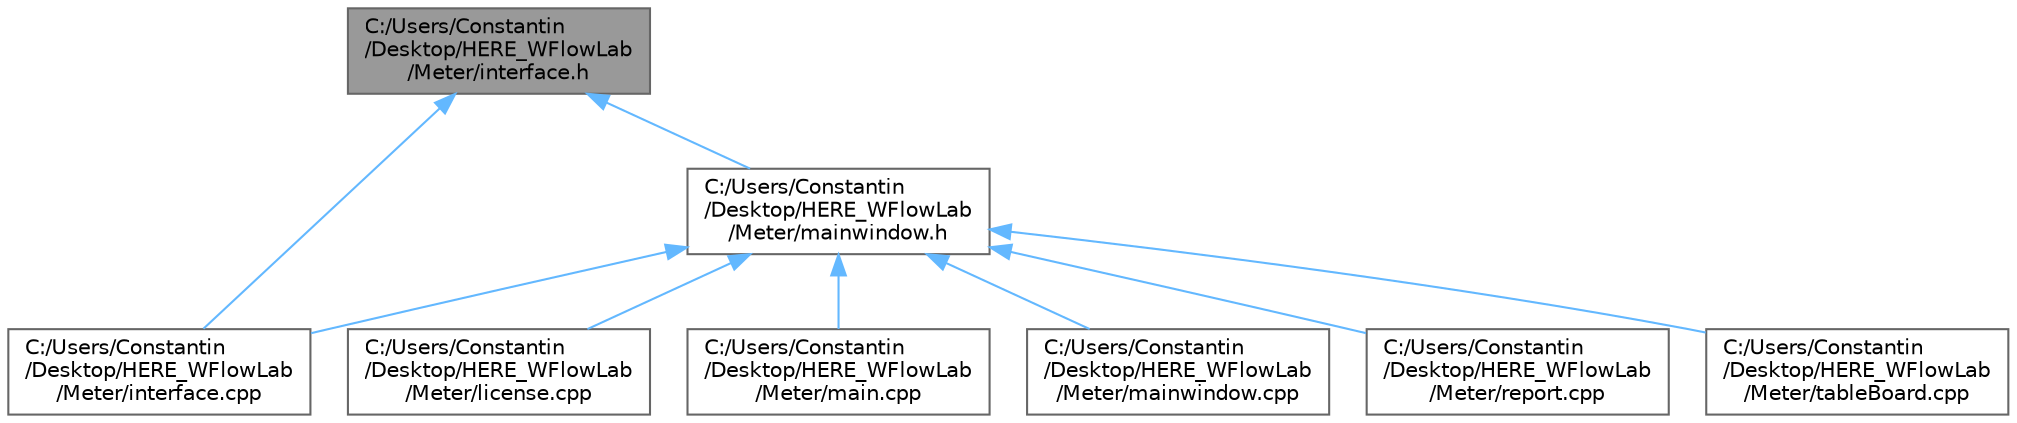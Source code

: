 digraph "C:/Users/Constantin/Desktop/HERE_WFlowLab/Meter/interface.h"
{
 // LATEX_PDF_SIZE
  bgcolor="transparent";
  edge [fontname=Helvetica,fontsize=10,labelfontname=Helvetica,labelfontsize=10];
  node [fontname=Helvetica,fontsize=10,shape=box,height=0.2,width=0.4];
  Node1 [id="Node000001",label="C:/Users/Constantin\l/Desktop/HERE_WFlowLab\l/Meter/interface.h",height=0.2,width=0.4,color="gray40", fillcolor="grey60", style="filled", fontcolor="black",tooltip="Header file for the Interface class."];
  Node1 -> Node2 [id="edge1_Node000001_Node000002",dir="back",color="steelblue1",style="solid",tooltip=" "];
  Node2 [id="Node000002",label="C:/Users/Constantin\l/Desktop/HERE_WFlowLab\l/Meter/interface.cpp",height=0.2,width=0.4,color="grey40", fillcolor="white", style="filled",URL="$interface_8cpp.html",tooltip="Implementation file for Interface dialog functionality."];
  Node1 -> Node3 [id="edge2_Node000001_Node000003",dir="back",color="steelblue1",style="solid",tooltip=" "];
  Node3 [id="Node000003",label="C:/Users/Constantin\l/Desktop/HERE_WFlowLab\l/Meter/mainwindow.h",height=0.2,width=0.4,color="grey40", fillcolor="white", style="filled",URL="$mainwindow_8h.html",tooltip="Header file for the MainWindow class."];
  Node3 -> Node2 [id="edge3_Node000003_Node000002",dir="back",color="steelblue1",style="solid",tooltip=" "];
  Node3 -> Node4 [id="edge4_Node000003_Node000004",dir="back",color="steelblue1",style="solid",tooltip=" "];
  Node4 [id="Node000004",label="C:/Users/Constantin\l/Desktop/HERE_WFlowLab\l/Meter/license.cpp",height=0.2,width=0.4,color="grey40", fillcolor="white", style="filled",URL="$license_8cpp.html",tooltip="Implementation of the License dialog functionality."];
  Node3 -> Node5 [id="edge5_Node000003_Node000005",dir="back",color="steelblue1",style="solid",tooltip=" "];
  Node5 [id="Node000005",label="C:/Users/Constantin\l/Desktop/HERE_WFlowLab\l/Meter/main.cpp",height=0.2,width=0.4,color="grey40", fillcolor="white", style="filled",URL="$main_8cpp.html",tooltip="Main entry point of the application."];
  Node3 -> Node6 [id="edge6_Node000003_Node000006",dir="back",color="steelblue1",style="solid",tooltip=" "];
  Node6 [id="Node000006",label="C:/Users/Constantin\l/Desktop/HERE_WFlowLab\l/Meter/mainwindow.cpp",height=0.2,width=0.4,color="grey40", fillcolor="white", style="filled",URL="$mainwindow_8cpp.html",tooltip="Implementation file for the MainWindow class."];
  Node3 -> Node7 [id="edge7_Node000003_Node000007",dir="back",color="steelblue1",style="solid",tooltip=" "];
  Node7 [id="Node000007",label="C:/Users/Constantin\l/Desktop/HERE_WFlowLab\l/Meter/report.cpp",height=0.2,width=0.4,color="grey40", fillcolor="white", style="filled",URL="$report_8cpp.html",tooltip="Implementation file for the ReportMeasurements class."];
  Node3 -> Node8 [id="edge8_Node000003_Node000008",dir="back",color="steelblue1",style="solid",tooltip=" "];
  Node8 [id="Node000008",label="C:/Users/Constantin\l/Desktop/HERE_WFlowLab\l/Meter/tableBoard.cpp",height=0.2,width=0.4,color="grey40", fillcolor="white", style="filled",URL="$table_board_8cpp.html",tooltip="Implementation file for the TableBoard class."];
}
